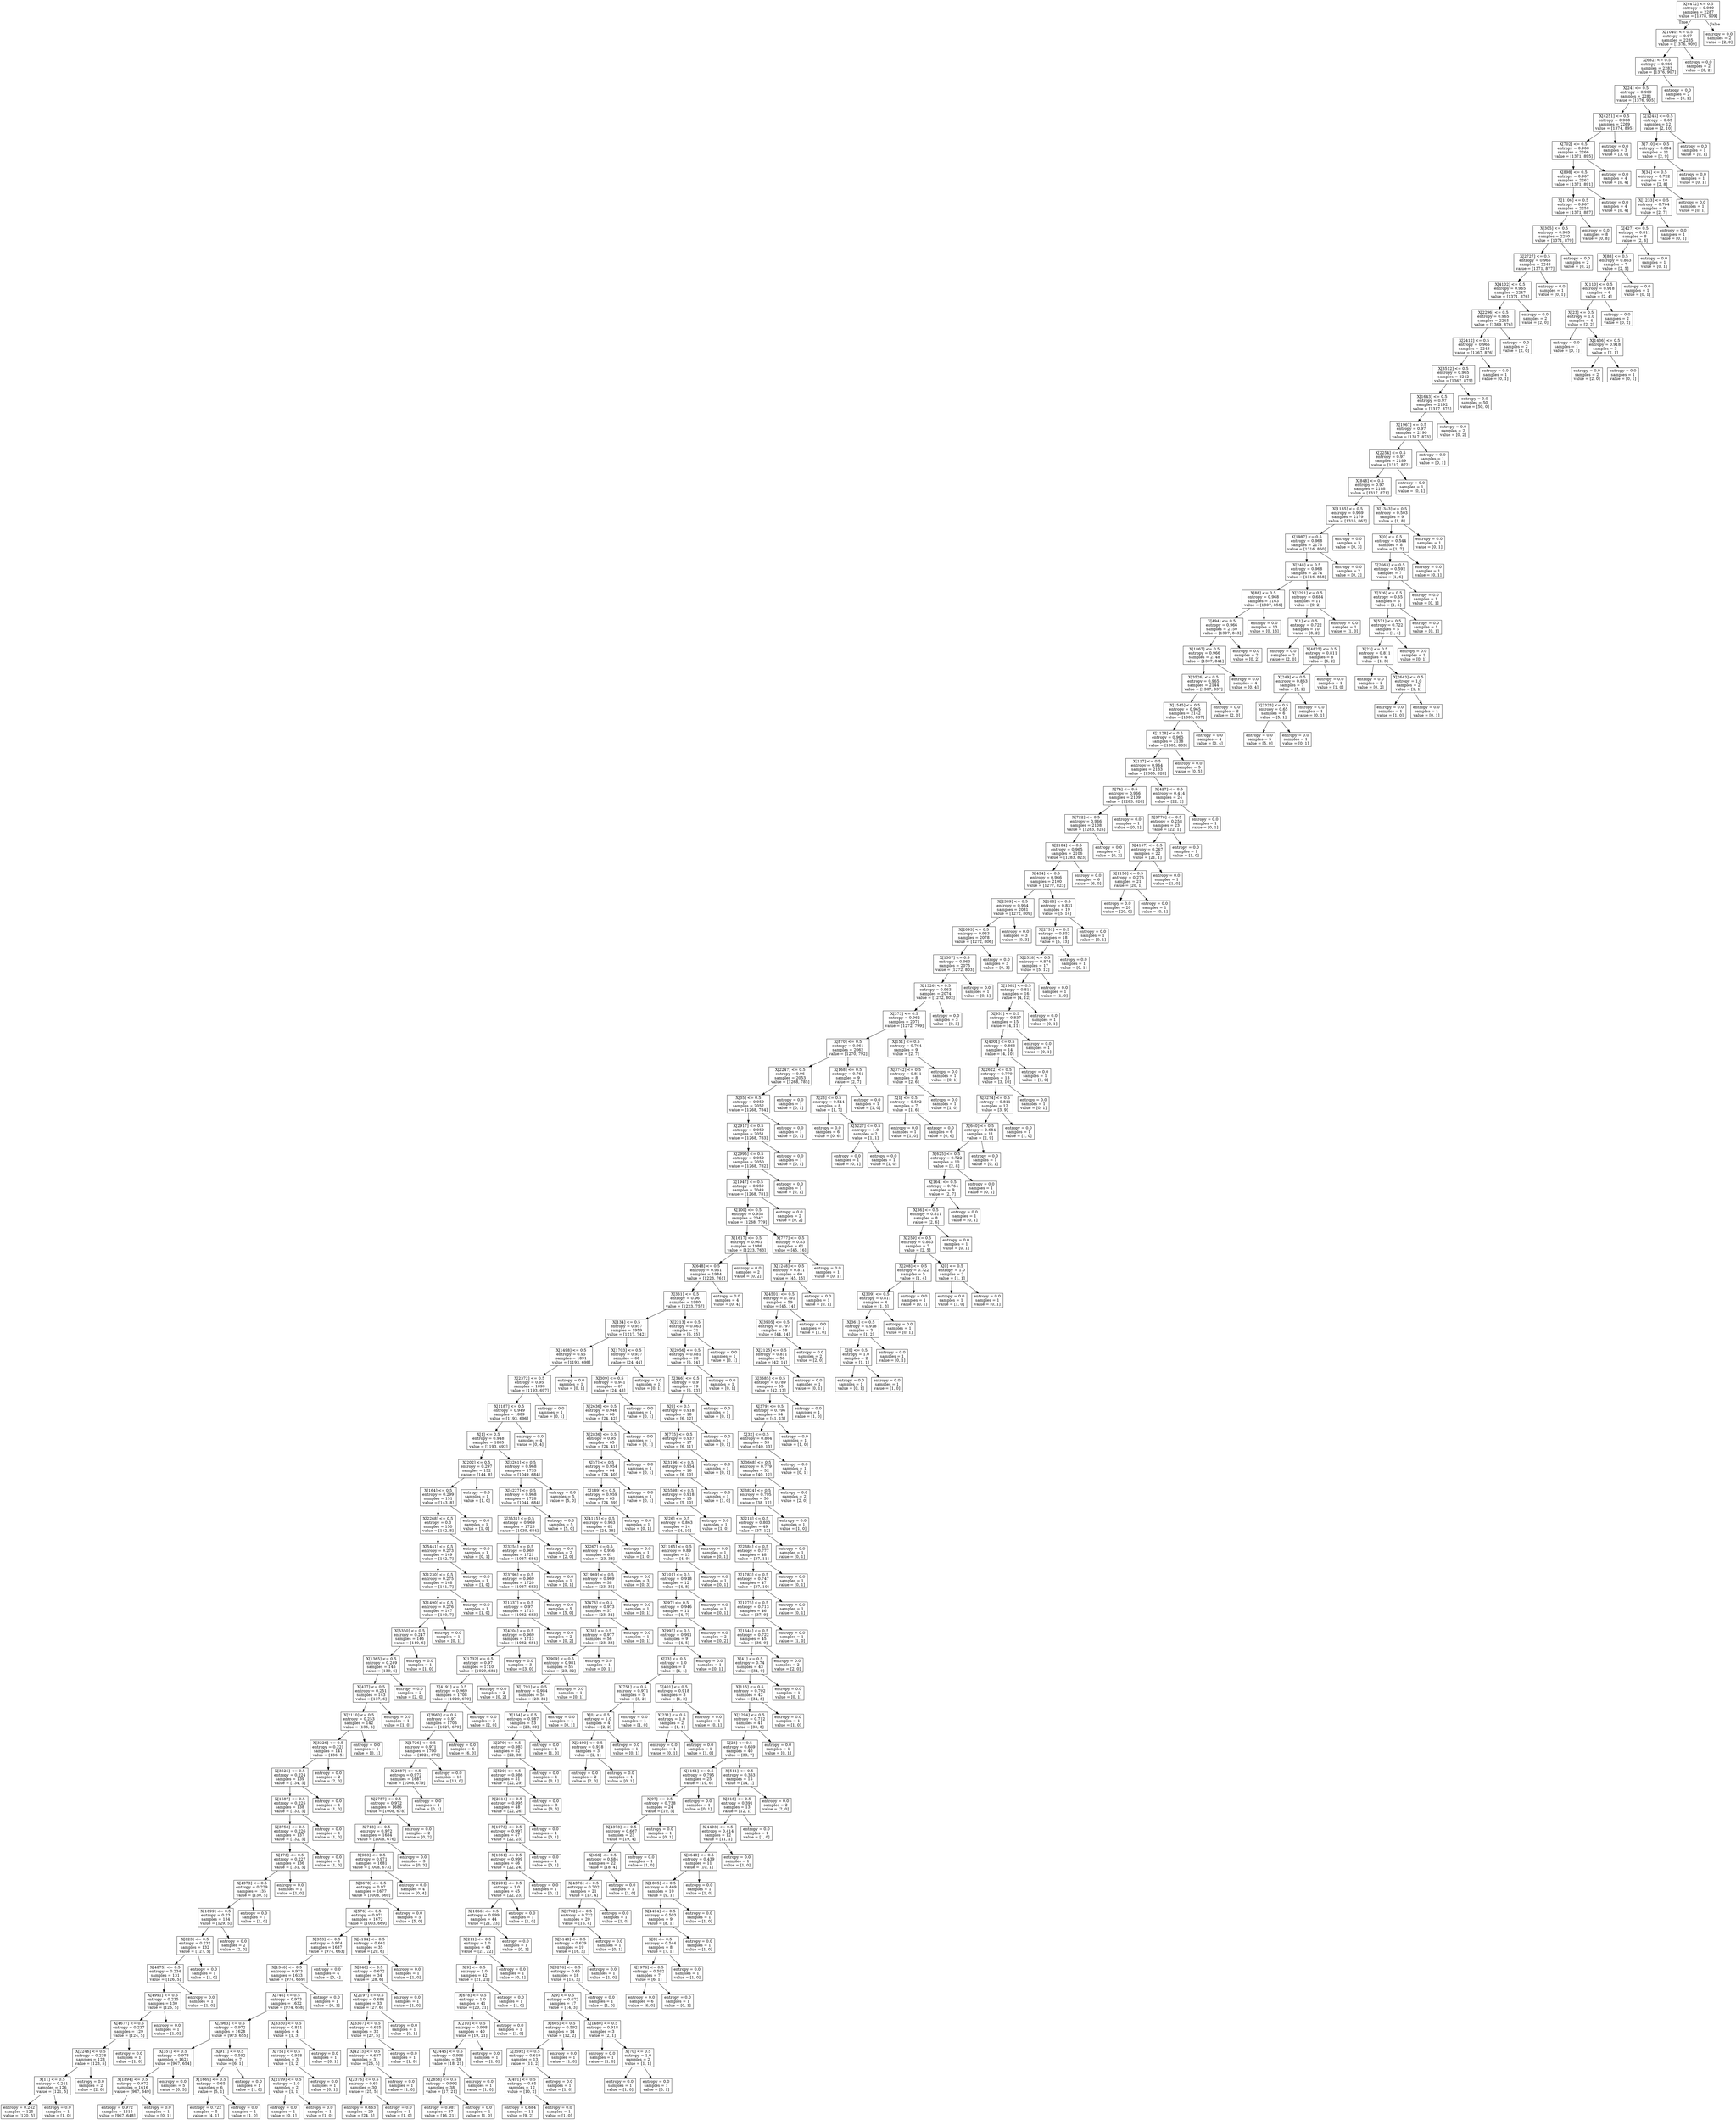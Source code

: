 digraph Tree {
node [shape=box] ;
0 [label="X[4472] <= 0.5\nentropy = 0.969\nsamples = 2287\nvalue = [1378, 909]"] ;
1 [label="X[1040] <= 0.5\nentropy = 0.97\nsamples = 2285\nvalue = [1376, 909]"] ;
0 -> 1 [labeldistance=2.5, labelangle=45, headlabel="True"] ;
2 [label="X[682] <= 0.5\nentropy = 0.969\nsamples = 2283\nvalue = [1376, 907]"] ;
1 -> 2 ;
3 [label="X[24] <= 0.5\nentropy = 0.969\nsamples = 2281\nvalue = [1376, 905]"] ;
2 -> 3 ;
4 [label="X[4251] <= 0.5\nentropy = 0.968\nsamples = 2269\nvalue = [1374, 895]"] ;
3 -> 4 ;
5 [label="X[702] <= 0.5\nentropy = 0.968\nsamples = 2266\nvalue = [1371, 895]"] ;
4 -> 5 ;
6 [label="X[898] <= 0.5\nentropy = 0.967\nsamples = 2262\nvalue = [1371, 891]"] ;
5 -> 6 ;
7 [label="X[1106] <= 0.5\nentropy = 0.967\nsamples = 2258\nvalue = [1371, 887]"] ;
6 -> 7 ;
8 [label="X[305] <= 0.5\nentropy = 0.965\nsamples = 2250\nvalue = [1371, 879]"] ;
7 -> 8 ;
9 [label="X[2727] <= 0.5\nentropy = 0.965\nsamples = 2248\nvalue = [1371, 877]"] ;
8 -> 9 ;
10 [label="X[4102] <= 0.5\nentropy = 0.965\nsamples = 2247\nvalue = [1371, 876]"] ;
9 -> 10 ;
11 [label="X[2296] <= 0.5\nentropy = 0.965\nsamples = 2245\nvalue = [1369, 876]"] ;
10 -> 11 ;
12 [label="X[2412] <= 0.5\nentropy = 0.965\nsamples = 2243\nvalue = [1367, 876]"] ;
11 -> 12 ;
13 [label="X[3512] <= 0.5\nentropy = 0.965\nsamples = 2242\nvalue = [1367, 875]"] ;
12 -> 13 ;
14 [label="X[1643] <= 0.5\nentropy = 0.97\nsamples = 2192\nvalue = [1317, 875]"] ;
13 -> 14 ;
15 [label="X[1967] <= 0.5\nentropy = 0.97\nsamples = 2190\nvalue = [1317, 873]"] ;
14 -> 15 ;
16 [label="X[2254] <= 0.5\nentropy = 0.97\nsamples = 2189\nvalue = [1317, 872]"] ;
15 -> 16 ;
17 [label="X[848] <= 0.5\nentropy = 0.97\nsamples = 2188\nvalue = [1317, 871]"] ;
16 -> 17 ;
18 [label="X[1185] <= 0.5\nentropy = 0.969\nsamples = 2179\nvalue = [1316, 863]"] ;
17 -> 18 ;
19 [label="X[1987] <= 0.5\nentropy = 0.968\nsamples = 2176\nvalue = [1316, 860]"] ;
18 -> 19 ;
20 [label="X[248] <= 0.5\nentropy = 0.968\nsamples = 2174\nvalue = [1316, 858]"] ;
19 -> 20 ;
21 [label="X[88] <= 0.5\nentropy = 0.968\nsamples = 2163\nvalue = [1307, 856]"] ;
20 -> 21 ;
22 [label="X[494] <= 0.5\nentropy = 0.966\nsamples = 2150\nvalue = [1307, 843]"] ;
21 -> 22 ;
23 [label="X[1867] <= 0.5\nentropy = 0.966\nsamples = 2148\nvalue = [1307, 841]"] ;
22 -> 23 ;
24 [label="X[3526] <= 0.5\nentropy = 0.965\nsamples = 2144\nvalue = [1307, 837]"] ;
23 -> 24 ;
25 [label="X[1545] <= 0.5\nentropy = 0.965\nsamples = 2142\nvalue = [1305, 837]"] ;
24 -> 25 ;
26 [label="X[1128] <= 0.5\nentropy = 0.965\nsamples = 2138\nvalue = [1305, 833]"] ;
25 -> 26 ;
27 [label="X[117] <= 0.5\nentropy = 0.964\nsamples = 2133\nvalue = [1305, 828]"] ;
26 -> 27 ;
28 [label="X[74] <= 0.5\nentropy = 0.966\nsamples = 2109\nvalue = [1283, 826]"] ;
27 -> 28 ;
29 [label="X[722] <= 0.5\nentropy = 0.966\nsamples = 2108\nvalue = [1283, 825]"] ;
28 -> 29 ;
30 [label="X[2184] <= 0.5\nentropy = 0.965\nsamples = 2106\nvalue = [1283, 823]"] ;
29 -> 30 ;
31 [label="X[434] <= 0.5\nentropy = 0.966\nsamples = 2100\nvalue = [1277, 823]"] ;
30 -> 31 ;
32 [label="X[2389] <= 0.5\nentropy = 0.964\nsamples = 2081\nvalue = [1272, 809]"] ;
31 -> 32 ;
33 [label="X[2093] <= 0.5\nentropy = 0.963\nsamples = 2078\nvalue = [1272, 806]"] ;
32 -> 33 ;
34 [label="X[1307] <= 0.5\nentropy = 0.963\nsamples = 2075\nvalue = [1272, 803]"] ;
33 -> 34 ;
35 [label="X[1326] <= 0.5\nentropy = 0.963\nsamples = 2074\nvalue = [1272, 802]"] ;
34 -> 35 ;
36 [label="X[373] <= 0.5\nentropy = 0.962\nsamples = 2071\nvalue = [1272, 799]"] ;
35 -> 36 ;
37 [label="X[870] <= 0.5\nentropy = 0.961\nsamples = 2062\nvalue = [1270, 792]"] ;
36 -> 37 ;
38 [label="X[2247] <= 0.5\nentropy = 0.96\nsamples = 2053\nvalue = [1268, 785]"] ;
37 -> 38 ;
39 [label="X[35] <= 0.5\nentropy = 0.959\nsamples = 2052\nvalue = [1268, 784]"] ;
38 -> 39 ;
40 [label="X[2917] <= 0.5\nentropy = 0.959\nsamples = 2051\nvalue = [1268, 783]"] ;
39 -> 40 ;
41 [label="X[2995] <= 0.5\nentropy = 0.959\nsamples = 2050\nvalue = [1268, 782]"] ;
40 -> 41 ;
42 [label="X[1947] <= 0.5\nentropy = 0.959\nsamples = 2049\nvalue = [1268, 781]"] ;
41 -> 42 ;
43 [label="X[100] <= 0.5\nentropy = 0.958\nsamples = 2047\nvalue = [1268, 779]"] ;
42 -> 43 ;
44 [label="X[1617] <= 0.5\nentropy = 0.961\nsamples = 1986\nvalue = [1223, 763]"] ;
43 -> 44 ;
45 [label="X[648] <= 0.5\nentropy = 0.961\nsamples = 1984\nvalue = [1223, 761]"] ;
44 -> 45 ;
46 [label="X[361] <= 0.5\nentropy = 0.96\nsamples = 1980\nvalue = [1223, 757]"] ;
45 -> 46 ;
47 [label="X[134] <= 0.5\nentropy = 0.957\nsamples = 1959\nvalue = [1217, 742]"] ;
46 -> 47 ;
48 [label="X[1498] <= 0.5\nentropy = 0.95\nsamples = 1891\nvalue = [1193, 698]"] ;
47 -> 48 ;
49 [label="X[2372] <= 0.5\nentropy = 0.95\nsamples = 1890\nvalue = [1193, 697]"] ;
48 -> 49 ;
50 [label="X[1187] <= 0.5\nentropy = 0.949\nsamples = 1889\nvalue = [1193, 696]"] ;
49 -> 50 ;
51 [label="X[1] <= 0.5\nentropy = 0.948\nsamples = 1885\nvalue = [1193, 692]"] ;
50 -> 51 ;
52 [label="X[202] <= 0.5\nentropy = 0.297\nsamples = 152\nvalue = [144, 8]"] ;
51 -> 52 ;
53 [label="X[164] <= 0.5\nentropy = 0.299\nsamples = 151\nvalue = [143, 8]"] ;
52 -> 53 ;
54 [label="X[2268] <= 0.5\nentropy = 0.3\nsamples = 150\nvalue = [142, 8]"] ;
53 -> 54 ;
55 [label="X[5441] <= 0.5\nentropy = 0.273\nsamples = 149\nvalue = [142, 7]"] ;
54 -> 55 ;
56 [label="X[1230] <= 0.5\nentropy = 0.275\nsamples = 148\nvalue = [141, 7]"] ;
55 -> 56 ;
57 [label="X[1490] <= 0.5\nentropy = 0.276\nsamples = 147\nvalue = [140, 7]"] ;
56 -> 57 ;
58 [label="X[5350] <= 0.5\nentropy = 0.247\nsamples = 146\nvalue = [140, 6]"] ;
57 -> 58 ;
59 [label="X[1365] <= 0.5\nentropy = 0.249\nsamples = 145\nvalue = [139, 6]"] ;
58 -> 59 ;
60 [label="X[427] <= 0.5\nentropy = 0.251\nsamples = 143\nvalue = [137, 6]"] ;
59 -> 60 ;
61 [label="X[2110] <= 0.5\nentropy = 0.253\nsamples = 142\nvalue = [136, 6]"] ;
60 -> 61 ;
62 [label="X[3226] <= 0.5\nentropy = 0.221\nsamples = 141\nvalue = [136, 5]"] ;
61 -> 62 ;
63 [label="X[3525] <= 0.5\nentropy = 0.224\nsamples = 139\nvalue = [134, 5]"] ;
62 -> 63 ;
64 [label="X[1587] <= 0.5\nentropy = 0.225\nsamples = 138\nvalue = [133, 5]"] ;
63 -> 64 ;
65 [label="X[3758] <= 0.5\nentropy = 0.226\nsamples = 137\nvalue = [132, 5]"] ;
64 -> 65 ;
66 [label="X[173] <= 0.5\nentropy = 0.227\nsamples = 136\nvalue = [131, 5]"] ;
65 -> 66 ;
67 [label="X[4373] <= 0.5\nentropy = 0.229\nsamples = 135\nvalue = [130, 5]"] ;
66 -> 67 ;
68 [label="X[1699] <= 0.5\nentropy = 0.23\nsamples = 134\nvalue = [129, 5]"] ;
67 -> 68 ;
69 [label="X[623] <= 0.5\nentropy = 0.232\nsamples = 132\nvalue = [127, 5]"] ;
68 -> 69 ;
70 [label="X[4875] <= 0.5\nentropy = 0.234\nsamples = 131\nvalue = [126, 5]"] ;
69 -> 70 ;
71 [label="X[4991] <= 0.5\nentropy = 0.235\nsamples = 130\nvalue = [125, 5]"] ;
70 -> 71 ;
72 [label="X[4677] <= 0.5\nentropy = 0.237\nsamples = 129\nvalue = [124, 5]"] ;
71 -> 72 ;
73 [label="X[2246] <= 0.5\nentropy = 0.238\nsamples = 128\nvalue = [123, 5]"] ;
72 -> 73 ;
74 [label="X[11] <= 0.5\nentropy = 0.241\nsamples = 126\nvalue = [121, 5]"] ;
73 -> 74 ;
75 [label="entropy = 0.242\nsamples = 125\nvalue = [120, 5]"] ;
74 -> 75 ;
76 [label="entropy = 0.0\nsamples = 1\nvalue = [1, 0]"] ;
74 -> 76 ;
77 [label="entropy = 0.0\nsamples = 2\nvalue = [2, 0]"] ;
73 -> 77 ;
78 [label="entropy = 0.0\nsamples = 1\nvalue = [1, 0]"] ;
72 -> 78 ;
79 [label="entropy = 0.0\nsamples = 1\nvalue = [1, 0]"] ;
71 -> 79 ;
80 [label="entropy = 0.0\nsamples = 1\nvalue = [1, 0]"] ;
70 -> 80 ;
81 [label="entropy = 0.0\nsamples = 1\nvalue = [1, 0]"] ;
69 -> 81 ;
82 [label="entropy = 0.0\nsamples = 2\nvalue = [2, 0]"] ;
68 -> 82 ;
83 [label="entropy = 0.0\nsamples = 1\nvalue = [1, 0]"] ;
67 -> 83 ;
84 [label="entropy = 0.0\nsamples = 1\nvalue = [1, 0]"] ;
66 -> 84 ;
85 [label="entropy = 0.0\nsamples = 1\nvalue = [1, 0]"] ;
65 -> 85 ;
86 [label="entropy = 0.0\nsamples = 1\nvalue = [1, 0]"] ;
64 -> 86 ;
87 [label="entropy = 0.0\nsamples = 1\nvalue = [1, 0]"] ;
63 -> 87 ;
88 [label="entropy = 0.0\nsamples = 2\nvalue = [2, 0]"] ;
62 -> 88 ;
89 [label="entropy = 0.0\nsamples = 1\nvalue = [0, 1]"] ;
61 -> 89 ;
90 [label="entropy = 0.0\nsamples = 1\nvalue = [1, 0]"] ;
60 -> 90 ;
91 [label="entropy = 0.0\nsamples = 2\nvalue = [2, 0]"] ;
59 -> 91 ;
92 [label="entropy = 0.0\nsamples = 1\nvalue = [1, 0]"] ;
58 -> 92 ;
93 [label="entropy = 0.0\nsamples = 1\nvalue = [0, 1]"] ;
57 -> 93 ;
94 [label="entropy = 0.0\nsamples = 1\nvalue = [1, 0]"] ;
56 -> 94 ;
95 [label="entropy = 0.0\nsamples = 1\nvalue = [1, 0]"] ;
55 -> 95 ;
96 [label="entropy = 0.0\nsamples = 1\nvalue = [0, 1]"] ;
54 -> 96 ;
97 [label="entropy = 0.0\nsamples = 1\nvalue = [1, 0]"] ;
53 -> 97 ;
98 [label="entropy = 0.0\nsamples = 1\nvalue = [1, 0]"] ;
52 -> 98 ;
99 [label="X[3261] <= 0.5\nentropy = 0.968\nsamples = 1733\nvalue = [1049, 684]"] ;
51 -> 99 ;
100 [label="X[4227] <= 0.5\nentropy = 0.968\nsamples = 1728\nvalue = [1044, 684]"] ;
99 -> 100 ;
101 [label="X[3531] <= 0.5\nentropy = 0.969\nsamples = 1723\nvalue = [1039, 684]"] ;
100 -> 101 ;
102 [label="X[3254] <= 0.5\nentropy = 0.969\nsamples = 1721\nvalue = [1037, 684]"] ;
101 -> 102 ;
103 [label="X[3796] <= 0.5\nentropy = 0.969\nsamples = 1720\nvalue = [1037, 683]"] ;
102 -> 103 ;
104 [label="X[1337] <= 0.5\nentropy = 0.97\nsamples = 1715\nvalue = [1032, 683]"] ;
103 -> 104 ;
105 [label="X[4204] <= 0.5\nentropy = 0.969\nsamples = 1713\nvalue = [1032, 681]"] ;
104 -> 105 ;
106 [label="X[1732] <= 0.5\nentropy = 0.97\nsamples = 1710\nvalue = [1029, 681]"] ;
105 -> 106 ;
107 [label="X[4191] <= 0.5\nentropy = 0.969\nsamples = 1708\nvalue = [1029, 679]"] ;
106 -> 107 ;
108 [label="X[3660] <= 0.5\nentropy = 0.97\nsamples = 1706\nvalue = [1027, 679]"] ;
107 -> 108 ;
109 [label="X[1726] <= 0.5\nentropy = 0.971\nsamples = 1700\nvalue = [1021, 679]"] ;
108 -> 109 ;
110 [label="X[2687] <= 0.5\nentropy = 0.972\nsamples = 1687\nvalue = [1008, 679]"] ;
109 -> 110 ;
111 [label="X[2757] <= 0.5\nentropy = 0.972\nsamples = 1686\nvalue = [1008, 678]"] ;
110 -> 111 ;
112 [label="X[713] <= 0.5\nentropy = 0.972\nsamples = 1684\nvalue = [1008, 676]"] ;
111 -> 112 ;
113 [label="X[983] <= 0.5\nentropy = 0.971\nsamples = 1681\nvalue = [1008, 673]"] ;
112 -> 113 ;
114 [label="X[3678] <= 0.5\nentropy = 0.97\nsamples = 1677\nvalue = [1008, 669]"] ;
113 -> 114 ;
115 [label="X[576] <= 0.5\nentropy = 0.971\nsamples = 1672\nvalue = [1003, 669]"] ;
114 -> 115 ;
116 [label="X[353] <= 0.5\nentropy = 0.974\nsamples = 1637\nvalue = [974, 663]"] ;
115 -> 116 ;
117 [label="X[1346] <= 0.5\nentropy = 0.973\nsamples = 1633\nvalue = [974, 659]"] ;
116 -> 117 ;
118 [label="X[746] <= 0.5\nentropy = 0.973\nsamples = 1632\nvalue = [974, 658]"] ;
117 -> 118 ;
119 [label="X[2963] <= 0.5\nentropy = 0.972\nsamples = 1628\nvalue = [973, 655]"] ;
118 -> 119 ;
120 [label="X[357] <= 0.5\nentropy = 0.973\nsamples = 1621\nvalue = [967, 654]"] ;
119 -> 120 ;
121 [label="X[1894] <= 0.5\nentropy = 0.972\nsamples = 1616\nvalue = [967, 649]"] ;
120 -> 121 ;
122 [label="entropy = 0.972\nsamples = 1615\nvalue = [967, 648]"] ;
121 -> 122 ;
123 [label="entropy = 0.0\nsamples = 1\nvalue = [0, 1]"] ;
121 -> 123 ;
124 [label="entropy = 0.0\nsamples = 5\nvalue = [0, 5]"] ;
120 -> 124 ;
125 [label="X[911] <= 0.5\nentropy = 0.592\nsamples = 7\nvalue = [6, 1]"] ;
119 -> 125 ;
126 [label="X[1669] <= 0.5\nentropy = 0.65\nsamples = 6\nvalue = [5, 1]"] ;
125 -> 126 ;
127 [label="entropy = 0.722\nsamples = 5\nvalue = [4, 1]"] ;
126 -> 127 ;
128 [label="entropy = 0.0\nsamples = 1\nvalue = [1, 0]"] ;
126 -> 128 ;
129 [label="entropy = 0.0\nsamples = 1\nvalue = [1, 0]"] ;
125 -> 129 ;
130 [label="X[3350] <= 0.5\nentropy = 0.811\nsamples = 4\nvalue = [1, 3]"] ;
118 -> 130 ;
131 [label="X[751] <= 0.5\nentropy = 0.918\nsamples = 3\nvalue = [1, 2]"] ;
130 -> 131 ;
132 [label="X[2199] <= 0.5\nentropy = 1.0\nsamples = 2\nvalue = [1, 1]"] ;
131 -> 132 ;
133 [label="entropy = 0.0\nsamples = 1\nvalue = [0, 1]"] ;
132 -> 133 ;
134 [label="entropy = 0.0\nsamples = 1\nvalue = [1, 0]"] ;
132 -> 134 ;
135 [label="entropy = 0.0\nsamples = 1\nvalue = [0, 1]"] ;
131 -> 135 ;
136 [label="entropy = 0.0\nsamples = 1\nvalue = [0, 1]"] ;
130 -> 136 ;
137 [label="entropy = 0.0\nsamples = 1\nvalue = [0, 1]"] ;
117 -> 137 ;
138 [label="entropy = 0.0\nsamples = 4\nvalue = [0, 4]"] ;
116 -> 138 ;
139 [label="X[4194] <= 0.5\nentropy = 0.661\nsamples = 35\nvalue = [29, 6]"] ;
115 -> 139 ;
140 [label="X[846] <= 0.5\nentropy = 0.672\nsamples = 34\nvalue = [28, 6]"] ;
139 -> 140 ;
141 [label="X[2197] <= 0.5\nentropy = 0.684\nsamples = 33\nvalue = [27, 6]"] ;
140 -> 141 ;
142 [label="X[3367] <= 0.5\nentropy = 0.625\nsamples = 32\nvalue = [27, 5]"] ;
141 -> 142 ;
143 [label="X[4213] <= 0.5\nentropy = 0.637\nsamples = 31\nvalue = [26, 5]"] ;
142 -> 143 ;
144 [label="X[2376] <= 0.5\nentropy = 0.65\nsamples = 30\nvalue = [25, 5]"] ;
143 -> 144 ;
145 [label="entropy = 0.663\nsamples = 29\nvalue = [24, 5]"] ;
144 -> 145 ;
146 [label="entropy = 0.0\nsamples = 1\nvalue = [1, 0]"] ;
144 -> 146 ;
147 [label="entropy = 0.0\nsamples = 1\nvalue = [1, 0]"] ;
143 -> 147 ;
148 [label="entropy = 0.0\nsamples = 1\nvalue = [1, 0]"] ;
142 -> 148 ;
149 [label="entropy = 0.0\nsamples = 1\nvalue = [0, 1]"] ;
141 -> 149 ;
150 [label="entropy = 0.0\nsamples = 1\nvalue = [1, 0]"] ;
140 -> 150 ;
151 [label="entropy = 0.0\nsamples = 1\nvalue = [1, 0]"] ;
139 -> 151 ;
152 [label="entropy = 0.0\nsamples = 5\nvalue = [5, 0]"] ;
114 -> 152 ;
153 [label="entropy = 0.0\nsamples = 4\nvalue = [0, 4]"] ;
113 -> 153 ;
154 [label="entropy = 0.0\nsamples = 3\nvalue = [0, 3]"] ;
112 -> 154 ;
155 [label="entropy = 0.0\nsamples = 2\nvalue = [0, 2]"] ;
111 -> 155 ;
156 [label="entropy = 0.0\nsamples = 1\nvalue = [0, 1]"] ;
110 -> 156 ;
157 [label="entropy = 0.0\nsamples = 13\nvalue = [13, 0]"] ;
109 -> 157 ;
158 [label="entropy = 0.0\nsamples = 6\nvalue = [6, 0]"] ;
108 -> 158 ;
159 [label="entropy = 0.0\nsamples = 2\nvalue = [2, 0]"] ;
107 -> 159 ;
160 [label="entropy = 0.0\nsamples = 2\nvalue = [0, 2]"] ;
106 -> 160 ;
161 [label="entropy = 0.0\nsamples = 3\nvalue = [3, 0]"] ;
105 -> 161 ;
162 [label="entropy = 0.0\nsamples = 2\nvalue = [0, 2]"] ;
104 -> 162 ;
163 [label="entropy = 0.0\nsamples = 5\nvalue = [5, 0]"] ;
103 -> 163 ;
164 [label="entropy = 0.0\nsamples = 1\nvalue = [0, 1]"] ;
102 -> 164 ;
165 [label="entropy = 0.0\nsamples = 2\nvalue = [2, 0]"] ;
101 -> 165 ;
166 [label="entropy = 0.0\nsamples = 5\nvalue = [5, 0]"] ;
100 -> 166 ;
167 [label="entropy = 0.0\nsamples = 5\nvalue = [5, 0]"] ;
99 -> 167 ;
168 [label="entropy = 0.0\nsamples = 4\nvalue = [0, 4]"] ;
50 -> 168 ;
169 [label="entropy = 0.0\nsamples = 1\nvalue = [0, 1]"] ;
49 -> 169 ;
170 [label="entropy = 0.0\nsamples = 1\nvalue = [0, 1]"] ;
48 -> 170 ;
171 [label="X[1703] <= 0.5\nentropy = 0.937\nsamples = 68\nvalue = [24, 44]"] ;
47 -> 171 ;
172 [label="X[309] <= 0.5\nentropy = 0.941\nsamples = 67\nvalue = [24, 43]"] ;
171 -> 172 ;
173 [label="X[2636] <= 0.5\nentropy = 0.946\nsamples = 66\nvalue = [24, 42]"] ;
172 -> 173 ;
174 [label="X[2836] <= 0.5\nentropy = 0.95\nsamples = 65\nvalue = [24, 41]"] ;
173 -> 174 ;
175 [label="X[57] <= 0.5\nentropy = 0.954\nsamples = 64\nvalue = [24, 40]"] ;
174 -> 175 ;
176 [label="X[189] <= 0.5\nentropy = 0.959\nsamples = 63\nvalue = [24, 39]"] ;
175 -> 176 ;
177 [label="X[4115] <= 0.5\nentropy = 0.963\nsamples = 62\nvalue = [24, 38]"] ;
176 -> 177 ;
178 [label="X[267] <= 0.5\nentropy = 0.956\nsamples = 61\nvalue = [23, 38]"] ;
177 -> 178 ;
179 [label="X[1969] <= 0.5\nentropy = 0.969\nsamples = 58\nvalue = [23, 35]"] ;
178 -> 179 ;
180 [label="X[476] <= 0.5\nentropy = 0.973\nsamples = 57\nvalue = [23, 34]"] ;
179 -> 180 ;
181 [label="X[38] <= 0.5\nentropy = 0.977\nsamples = 56\nvalue = [23, 33]"] ;
180 -> 181 ;
182 [label="X[909] <= 0.5\nentropy = 0.981\nsamples = 55\nvalue = [23, 32]"] ;
181 -> 182 ;
183 [label="X[1791] <= 0.5\nentropy = 0.984\nsamples = 54\nvalue = [23, 31]"] ;
182 -> 183 ;
184 [label="X[164] <= 0.5\nentropy = 0.987\nsamples = 53\nvalue = [23, 30]"] ;
183 -> 184 ;
185 [label="X[279] <= 0.5\nentropy = 0.983\nsamples = 52\nvalue = [22, 30]"] ;
184 -> 185 ;
186 [label="X[520] <= 0.5\nentropy = 0.986\nsamples = 51\nvalue = [22, 29]"] ;
185 -> 186 ;
187 [label="X[2314] <= 0.5\nentropy = 0.995\nsamples = 48\nvalue = [22, 26]"] ;
186 -> 187 ;
188 [label="X[1073] <= 0.5\nentropy = 0.997\nsamples = 47\nvalue = [22, 25]"] ;
187 -> 188 ;
189 [label="X[1361] <= 0.5\nentropy = 0.999\nsamples = 46\nvalue = [22, 24]"] ;
188 -> 189 ;
190 [label="X[2201] <= 0.5\nentropy = 1.0\nsamples = 45\nvalue = [22, 23]"] ;
189 -> 190 ;
191 [label="X[1066] <= 0.5\nentropy = 0.999\nsamples = 44\nvalue = [21, 23]"] ;
190 -> 191 ;
192 [label="X[211] <= 0.5\nentropy = 1.0\nsamples = 43\nvalue = [21, 22]"] ;
191 -> 192 ;
193 [label="X[9] <= 0.5\nentropy = 1.0\nsamples = 42\nvalue = [21, 21]"] ;
192 -> 193 ;
194 [label="X[678] <= 0.5\nentropy = 1.0\nsamples = 41\nvalue = [20, 21]"] ;
193 -> 194 ;
195 [label="X[210] <= 0.5\nentropy = 0.998\nsamples = 40\nvalue = [19, 21]"] ;
194 -> 195 ;
196 [label="X[2445] <= 0.5\nentropy = 0.996\nsamples = 39\nvalue = [18, 21]"] ;
195 -> 196 ;
197 [label="X[2858] <= 0.5\nentropy = 0.992\nsamples = 38\nvalue = [17, 21]"] ;
196 -> 197 ;
198 [label="entropy = 0.987\nsamples = 37\nvalue = [16, 21]"] ;
197 -> 198 ;
199 [label="entropy = 0.0\nsamples = 1\nvalue = [1, 0]"] ;
197 -> 199 ;
200 [label="entropy = 0.0\nsamples = 1\nvalue = [1, 0]"] ;
196 -> 200 ;
201 [label="entropy = 0.0\nsamples = 1\nvalue = [1, 0]"] ;
195 -> 201 ;
202 [label="entropy = 0.0\nsamples = 1\nvalue = [1, 0]"] ;
194 -> 202 ;
203 [label="entropy = 0.0\nsamples = 1\nvalue = [1, 0]"] ;
193 -> 203 ;
204 [label="entropy = 0.0\nsamples = 1\nvalue = [0, 1]"] ;
192 -> 204 ;
205 [label="entropy = 0.0\nsamples = 1\nvalue = [0, 1]"] ;
191 -> 205 ;
206 [label="entropy = 0.0\nsamples = 1\nvalue = [1, 0]"] ;
190 -> 206 ;
207 [label="entropy = 0.0\nsamples = 1\nvalue = [0, 1]"] ;
189 -> 207 ;
208 [label="entropy = 0.0\nsamples = 1\nvalue = [0, 1]"] ;
188 -> 208 ;
209 [label="entropy = 0.0\nsamples = 1\nvalue = [0, 1]"] ;
187 -> 209 ;
210 [label="entropy = 0.0\nsamples = 3\nvalue = [0, 3]"] ;
186 -> 210 ;
211 [label="entropy = 0.0\nsamples = 1\nvalue = [0, 1]"] ;
185 -> 211 ;
212 [label="entropy = 0.0\nsamples = 1\nvalue = [1, 0]"] ;
184 -> 212 ;
213 [label="entropy = 0.0\nsamples = 1\nvalue = [0, 1]"] ;
183 -> 213 ;
214 [label="entropy = 0.0\nsamples = 1\nvalue = [0, 1]"] ;
182 -> 214 ;
215 [label="entropy = 0.0\nsamples = 1\nvalue = [0, 1]"] ;
181 -> 215 ;
216 [label="entropy = 0.0\nsamples = 1\nvalue = [0, 1]"] ;
180 -> 216 ;
217 [label="entropy = 0.0\nsamples = 1\nvalue = [0, 1]"] ;
179 -> 217 ;
218 [label="entropy = 0.0\nsamples = 3\nvalue = [0, 3]"] ;
178 -> 218 ;
219 [label="entropy = 0.0\nsamples = 1\nvalue = [1, 0]"] ;
177 -> 219 ;
220 [label="entropy = 0.0\nsamples = 1\nvalue = [0, 1]"] ;
176 -> 220 ;
221 [label="entropy = 0.0\nsamples = 1\nvalue = [0, 1]"] ;
175 -> 221 ;
222 [label="entropy = 0.0\nsamples = 1\nvalue = [0, 1]"] ;
174 -> 222 ;
223 [label="entropy = 0.0\nsamples = 1\nvalue = [0, 1]"] ;
173 -> 223 ;
224 [label="entropy = 0.0\nsamples = 1\nvalue = [0, 1]"] ;
172 -> 224 ;
225 [label="entropy = 0.0\nsamples = 1\nvalue = [0, 1]"] ;
171 -> 225 ;
226 [label="X[2213] <= 0.5\nentropy = 0.863\nsamples = 21\nvalue = [6, 15]"] ;
46 -> 226 ;
227 [label="X[2056] <= 0.5\nentropy = 0.881\nsamples = 20\nvalue = [6, 14]"] ;
226 -> 227 ;
228 [label="X[346] <= 0.5\nentropy = 0.9\nsamples = 19\nvalue = [6, 13]"] ;
227 -> 228 ;
229 [label="X[9] <= 0.5\nentropy = 0.918\nsamples = 18\nvalue = [6, 12]"] ;
228 -> 229 ;
230 [label="X[775] <= 0.5\nentropy = 0.937\nsamples = 17\nvalue = [6, 11]"] ;
229 -> 230 ;
231 [label="X[3196] <= 0.5\nentropy = 0.954\nsamples = 16\nvalue = [6, 10]"] ;
230 -> 231 ;
232 [label="X[5598] <= 0.5\nentropy = 0.918\nsamples = 15\nvalue = [5, 10]"] ;
231 -> 232 ;
233 [label="X[26] <= 0.5\nentropy = 0.863\nsamples = 14\nvalue = [4, 10]"] ;
232 -> 233 ;
234 [label="X[1165] <= 0.5\nentropy = 0.89\nsamples = 13\nvalue = [4, 9]"] ;
233 -> 234 ;
235 [label="X[101] <= 0.5\nentropy = 0.918\nsamples = 12\nvalue = [4, 8]"] ;
234 -> 235 ;
236 [label="X[97] <= 0.5\nentropy = 0.946\nsamples = 11\nvalue = [4, 7]"] ;
235 -> 236 ;
237 [label="X[993] <= 0.5\nentropy = 0.991\nsamples = 9\nvalue = [4, 5]"] ;
236 -> 237 ;
238 [label="X[23] <= 0.5\nentropy = 1.0\nsamples = 8\nvalue = [4, 4]"] ;
237 -> 238 ;
239 [label="X[751] <= 0.5\nentropy = 0.971\nsamples = 5\nvalue = [3, 2]"] ;
238 -> 239 ;
240 [label="X[0] <= 0.5\nentropy = 1.0\nsamples = 4\nvalue = [2, 2]"] ;
239 -> 240 ;
241 [label="X[2490] <= 0.5\nentropy = 0.918\nsamples = 3\nvalue = [2, 1]"] ;
240 -> 241 ;
242 [label="entropy = 0.0\nsamples = 2\nvalue = [2, 0]"] ;
241 -> 242 ;
243 [label="entropy = 0.0\nsamples = 1\nvalue = [0, 1]"] ;
241 -> 243 ;
244 [label="entropy = 0.0\nsamples = 1\nvalue = [0, 1]"] ;
240 -> 244 ;
245 [label="entropy = 0.0\nsamples = 1\nvalue = [1, 0]"] ;
239 -> 245 ;
246 [label="X[401] <= 0.5\nentropy = 0.918\nsamples = 3\nvalue = [1, 2]"] ;
238 -> 246 ;
247 [label="X[231] <= 0.5\nentropy = 1.0\nsamples = 2\nvalue = [1, 1]"] ;
246 -> 247 ;
248 [label="entropy = 0.0\nsamples = 1\nvalue = [0, 1]"] ;
247 -> 248 ;
249 [label="entropy = 0.0\nsamples = 1\nvalue = [1, 0]"] ;
247 -> 249 ;
250 [label="entropy = 0.0\nsamples = 1\nvalue = [0, 1]"] ;
246 -> 250 ;
251 [label="entropy = 0.0\nsamples = 1\nvalue = [0, 1]"] ;
237 -> 251 ;
252 [label="entropy = 0.0\nsamples = 2\nvalue = [0, 2]"] ;
236 -> 252 ;
253 [label="entropy = 0.0\nsamples = 1\nvalue = [0, 1]"] ;
235 -> 253 ;
254 [label="entropy = 0.0\nsamples = 1\nvalue = [0, 1]"] ;
234 -> 254 ;
255 [label="entropy = 0.0\nsamples = 1\nvalue = [0, 1]"] ;
233 -> 255 ;
256 [label="entropy = 0.0\nsamples = 1\nvalue = [1, 0]"] ;
232 -> 256 ;
257 [label="entropy = 0.0\nsamples = 1\nvalue = [1, 0]"] ;
231 -> 257 ;
258 [label="entropy = 0.0\nsamples = 1\nvalue = [0, 1]"] ;
230 -> 258 ;
259 [label="entropy = 0.0\nsamples = 1\nvalue = [0, 1]"] ;
229 -> 259 ;
260 [label="entropy = 0.0\nsamples = 1\nvalue = [0, 1]"] ;
228 -> 260 ;
261 [label="entropy = 0.0\nsamples = 1\nvalue = [0, 1]"] ;
227 -> 261 ;
262 [label="entropy = 0.0\nsamples = 1\nvalue = [0, 1]"] ;
226 -> 262 ;
263 [label="entropy = 0.0\nsamples = 4\nvalue = [0, 4]"] ;
45 -> 263 ;
264 [label="entropy = 0.0\nsamples = 2\nvalue = [0, 2]"] ;
44 -> 264 ;
265 [label="X[777] <= 0.5\nentropy = 0.83\nsamples = 61\nvalue = [45, 16]"] ;
43 -> 265 ;
266 [label="X[1248] <= 0.5\nentropy = 0.811\nsamples = 60\nvalue = [45, 15]"] ;
265 -> 266 ;
267 [label="X[4501] <= 0.5\nentropy = 0.791\nsamples = 59\nvalue = [45, 14]"] ;
266 -> 267 ;
268 [label="X[3905] <= 0.5\nentropy = 0.797\nsamples = 58\nvalue = [44, 14]"] ;
267 -> 268 ;
269 [label="X[2125] <= 0.5\nentropy = 0.811\nsamples = 56\nvalue = [42, 14]"] ;
268 -> 269 ;
270 [label="X[3685] <= 0.5\nentropy = 0.789\nsamples = 55\nvalue = [42, 13]"] ;
269 -> 270 ;
271 [label="X[379] <= 0.5\nentropy = 0.796\nsamples = 54\nvalue = [41, 13]"] ;
270 -> 271 ;
272 [label="X[32] <= 0.5\nentropy = 0.804\nsamples = 53\nvalue = [40, 13]"] ;
271 -> 272 ;
273 [label="X[3668] <= 0.5\nentropy = 0.779\nsamples = 52\nvalue = [40, 12]"] ;
272 -> 273 ;
274 [label="X[3824] <= 0.5\nentropy = 0.795\nsamples = 50\nvalue = [38, 12]"] ;
273 -> 274 ;
275 [label="X[218] <= 0.5\nentropy = 0.803\nsamples = 49\nvalue = [37, 12]"] ;
274 -> 275 ;
276 [label="X[2384] <= 0.5\nentropy = 0.777\nsamples = 48\nvalue = [37, 11]"] ;
275 -> 276 ;
277 [label="X[1783] <= 0.5\nentropy = 0.747\nsamples = 47\nvalue = [37, 10]"] ;
276 -> 277 ;
278 [label="X[1275] <= 0.5\nentropy = 0.713\nsamples = 46\nvalue = [37, 9]"] ;
277 -> 278 ;
279 [label="X[1644] <= 0.5\nentropy = 0.722\nsamples = 45\nvalue = [36, 9]"] ;
278 -> 279 ;
280 [label="X[41] <= 0.5\nentropy = 0.74\nsamples = 43\nvalue = [34, 9]"] ;
279 -> 280 ;
281 [label="X[115] <= 0.5\nentropy = 0.702\nsamples = 42\nvalue = [34, 8]"] ;
280 -> 281 ;
282 [label="X[1294] <= 0.5\nentropy = 0.712\nsamples = 41\nvalue = [33, 8]"] ;
281 -> 282 ;
283 [label="X[23] <= 0.5\nentropy = 0.669\nsamples = 40\nvalue = [33, 7]"] ;
282 -> 283 ;
284 [label="X[1161] <= 0.5\nentropy = 0.795\nsamples = 25\nvalue = [19, 6]"] ;
283 -> 284 ;
285 [label="X[97] <= 0.5\nentropy = 0.738\nsamples = 24\nvalue = [19, 5]"] ;
284 -> 285 ;
286 [label="X[4373] <= 0.5\nentropy = 0.667\nsamples = 23\nvalue = [19, 4]"] ;
285 -> 286 ;
287 [label="X[666] <= 0.5\nentropy = 0.684\nsamples = 22\nvalue = [18, 4]"] ;
286 -> 287 ;
288 [label="X[4376] <= 0.5\nentropy = 0.702\nsamples = 21\nvalue = [17, 4]"] ;
287 -> 288 ;
289 [label="X[2782] <= 0.5\nentropy = 0.722\nsamples = 20\nvalue = [16, 4]"] ;
288 -> 289 ;
290 [label="X[5140] <= 0.5\nentropy = 0.629\nsamples = 19\nvalue = [16, 3]"] ;
289 -> 290 ;
291 [label="X[3276] <= 0.5\nentropy = 0.65\nsamples = 18\nvalue = [15, 3]"] ;
290 -> 291 ;
292 [label="X[9] <= 0.5\nentropy = 0.672\nsamples = 17\nvalue = [14, 3]"] ;
291 -> 292 ;
293 [label="X[605] <= 0.5\nentropy = 0.592\nsamples = 14\nvalue = [12, 2]"] ;
292 -> 293 ;
294 [label="X[3592] <= 0.5\nentropy = 0.619\nsamples = 13\nvalue = [11, 2]"] ;
293 -> 294 ;
295 [label="X[491] <= 0.5\nentropy = 0.65\nsamples = 12\nvalue = [10, 2]"] ;
294 -> 295 ;
296 [label="entropy = 0.684\nsamples = 11\nvalue = [9, 2]"] ;
295 -> 296 ;
297 [label="entropy = 0.0\nsamples = 1\nvalue = [1, 0]"] ;
295 -> 297 ;
298 [label="entropy = 0.0\nsamples = 1\nvalue = [1, 0]"] ;
294 -> 298 ;
299 [label="entropy = 0.0\nsamples = 1\nvalue = [1, 0]"] ;
293 -> 299 ;
300 [label="X[1480] <= 0.5\nentropy = 0.918\nsamples = 3\nvalue = [2, 1]"] ;
292 -> 300 ;
301 [label="entropy = 0.0\nsamples = 1\nvalue = [1, 0]"] ;
300 -> 301 ;
302 [label="X[70] <= 0.5\nentropy = 1.0\nsamples = 2\nvalue = [1, 1]"] ;
300 -> 302 ;
303 [label="entropy = 0.0\nsamples = 1\nvalue = [1, 0]"] ;
302 -> 303 ;
304 [label="entropy = 0.0\nsamples = 1\nvalue = [0, 1]"] ;
302 -> 304 ;
305 [label="entropy = 0.0\nsamples = 1\nvalue = [1, 0]"] ;
291 -> 305 ;
306 [label="entropy = 0.0\nsamples = 1\nvalue = [1, 0]"] ;
290 -> 306 ;
307 [label="entropy = 0.0\nsamples = 1\nvalue = [0, 1]"] ;
289 -> 307 ;
308 [label="entropy = 0.0\nsamples = 1\nvalue = [1, 0]"] ;
288 -> 308 ;
309 [label="entropy = 0.0\nsamples = 1\nvalue = [1, 0]"] ;
287 -> 309 ;
310 [label="entropy = 0.0\nsamples = 1\nvalue = [1, 0]"] ;
286 -> 310 ;
311 [label="entropy = 0.0\nsamples = 1\nvalue = [0, 1]"] ;
285 -> 311 ;
312 [label="entropy = 0.0\nsamples = 1\nvalue = [0, 1]"] ;
284 -> 312 ;
313 [label="X[511] <= 0.5\nentropy = 0.353\nsamples = 15\nvalue = [14, 1]"] ;
283 -> 313 ;
314 [label="X[818] <= 0.5\nentropy = 0.391\nsamples = 13\nvalue = [12, 1]"] ;
313 -> 314 ;
315 [label="X[4403] <= 0.5\nentropy = 0.414\nsamples = 12\nvalue = [11, 1]"] ;
314 -> 315 ;
316 [label="X[3640] <= 0.5\nentropy = 0.439\nsamples = 11\nvalue = [10, 1]"] ;
315 -> 316 ;
317 [label="X[1805] <= 0.5\nentropy = 0.469\nsamples = 10\nvalue = [9, 1]"] ;
316 -> 317 ;
318 [label="X[4494] <= 0.5\nentropy = 0.503\nsamples = 9\nvalue = [8, 1]"] ;
317 -> 318 ;
319 [label="X[0] <= 0.5\nentropy = 0.544\nsamples = 8\nvalue = [7, 1]"] ;
318 -> 319 ;
320 [label="X[1976] <= 0.5\nentropy = 0.592\nsamples = 7\nvalue = [6, 1]"] ;
319 -> 320 ;
321 [label="entropy = 0.0\nsamples = 6\nvalue = [6, 0]"] ;
320 -> 321 ;
322 [label="entropy = 0.0\nsamples = 1\nvalue = [0, 1]"] ;
320 -> 322 ;
323 [label="entropy = 0.0\nsamples = 1\nvalue = [1, 0]"] ;
319 -> 323 ;
324 [label="entropy = 0.0\nsamples = 1\nvalue = [1, 0]"] ;
318 -> 324 ;
325 [label="entropy = 0.0\nsamples = 1\nvalue = [1, 0]"] ;
317 -> 325 ;
326 [label="entropy = 0.0\nsamples = 1\nvalue = [1, 0]"] ;
316 -> 326 ;
327 [label="entropy = 0.0\nsamples = 1\nvalue = [1, 0]"] ;
315 -> 327 ;
328 [label="entropy = 0.0\nsamples = 1\nvalue = [1, 0]"] ;
314 -> 328 ;
329 [label="entropy = 0.0\nsamples = 2\nvalue = [2, 0]"] ;
313 -> 329 ;
330 [label="entropy = 0.0\nsamples = 1\nvalue = [0, 1]"] ;
282 -> 330 ;
331 [label="entropy = 0.0\nsamples = 1\nvalue = [1, 0]"] ;
281 -> 331 ;
332 [label="entropy = 0.0\nsamples = 1\nvalue = [0, 1]"] ;
280 -> 332 ;
333 [label="entropy = 0.0\nsamples = 2\nvalue = [2, 0]"] ;
279 -> 333 ;
334 [label="entropy = 0.0\nsamples = 1\nvalue = [1, 0]"] ;
278 -> 334 ;
335 [label="entropy = 0.0\nsamples = 1\nvalue = [0, 1]"] ;
277 -> 335 ;
336 [label="entropy = 0.0\nsamples = 1\nvalue = [0, 1]"] ;
276 -> 336 ;
337 [label="entropy = 0.0\nsamples = 1\nvalue = [0, 1]"] ;
275 -> 337 ;
338 [label="entropy = 0.0\nsamples = 1\nvalue = [1, 0]"] ;
274 -> 338 ;
339 [label="entropy = 0.0\nsamples = 2\nvalue = [2, 0]"] ;
273 -> 339 ;
340 [label="entropy = 0.0\nsamples = 1\nvalue = [0, 1]"] ;
272 -> 340 ;
341 [label="entropy = 0.0\nsamples = 1\nvalue = [1, 0]"] ;
271 -> 341 ;
342 [label="entropy = 0.0\nsamples = 1\nvalue = [1, 0]"] ;
270 -> 342 ;
343 [label="entropy = 0.0\nsamples = 1\nvalue = [0, 1]"] ;
269 -> 343 ;
344 [label="entropy = 0.0\nsamples = 2\nvalue = [2, 0]"] ;
268 -> 344 ;
345 [label="entropy = 0.0\nsamples = 1\nvalue = [1, 0]"] ;
267 -> 345 ;
346 [label="entropy = 0.0\nsamples = 1\nvalue = [0, 1]"] ;
266 -> 346 ;
347 [label="entropy = 0.0\nsamples = 1\nvalue = [0, 1]"] ;
265 -> 347 ;
348 [label="entropy = 0.0\nsamples = 2\nvalue = [0, 2]"] ;
42 -> 348 ;
349 [label="entropy = 0.0\nsamples = 1\nvalue = [0, 1]"] ;
41 -> 349 ;
350 [label="entropy = 0.0\nsamples = 1\nvalue = [0, 1]"] ;
40 -> 350 ;
351 [label="entropy = 0.0\nsamples = 1\nvalue = [0, 1]"] ;
39 -> 351 ;
352 [label="entropy = 0.0\nsamples = 1\nvalue = [0, 1]"] ;
38 -> 352 ;
353 [label="X[168] <= 0.5\nentropy = 0.764\nsamples = 9\nvalue = [2, 7]"] ;
37 -> 353 ;
354 [label="X[23] <= 0.5\nentropy = 0.544\nsamples = 8\nvalue = [1, 7]"] ;
353 -> 354 ;
355 [label="entropy = 0.0\nsamples = 6\nvalue = [0, 6]"] ;
354 -> 355 ;
356 [label="X[5227] <= 0.5\nentropy = 1.0\nsamples = 2\nvalue = [1, 1]"] ;
354 -> 356 ;
357 [label="entropy = 0.0\nsamples = 1\nvalue = [0, 1]"] ;
356 -> 357 ;
358 [label="entropy = 0.0\nsamples = 1\nvalue = [1, 0]"] ;
356 -> 358 ;
359 [label="entropy = 0.0\nsamples = 1\nvalue = [1, 0]"] ;
353 -> 359 ;
360 [label="X[151] <= 0.5\nentropy = 0.764\nsamples = 9\nvalue = [2, 7]"] ;
36 -> 360 ;
361 [label="X[3742] <= 0.5\nentropy = 0.811\nsamples = 8\nvalue = [2, 6]"] ;
360 -> 361 ;
362 [label="X[1] <= 0.5\nentropy = 0.592\nsamples = 7\nvalue = [1, 6]"] ;
361 -> 362 ;
363 [label="entropy = 0.0\nsamples = 1\nvalue = [1, 0]"] ;
362 -> 363 ;
364 [label="entropy = 0.0\nsamples = 6\nvalue = [0, 6]"] ;
362 -> 364 ;
365 [label="entropy = 0.0\nsamples = 1\nvalue = [1, 0]"] ;
361 -> 365 ;
366 [label="entropy = 0.0\nsamples = 1\nvalue = [0, 1]"] ;
360 -> 366 ;
367 [label="entropy = 0.0\nsamples = 3\nvalue = [0, 3]"] ;
35 -> 367 ;
368 [label="entropy = 0.0\nsamples = 1\nvalue = [0, 1]"] ;
34 -> 368 ;
369 [label="entropy = 0.0\nsamples = 3\nvalue = [0, 3]"] ;
33 -> 369 ;
370 [label="entropy = 0.0\nsamples = 3\nvalue = [0, 3]"] ;
32 -> 370 ;
371 [label="X[168] <= 0.5\nentropy = 0.831\nsamples = 19\nvalue = [5, 14]"] ;
31 -> 371 ;
372 [label="X[2751] <= 0.5\nentropy = 0.852\nsamples = 18\nvalue = [5, 13]"] ;
371 -> 372 ;
373 [label="X[2528] <= 0.5\nentropy = 0.874\nsamples = 17\nvalue = [5, 12]"] ;
372 -> 373 ;
374 [label="X[1562] <= 0.5\nentropy = 0.811\nsamples = 16\nvalue = [4, 12]"] ;
373 -> 374 ;
375 [label="X[951] <= 0.5\nentropy = 0.837\nsamples = 15\nvalue = [4, 11]"] ;
374 -> 375 ;
376 [label="X[4001] <= 0.5\nentropy = 0.863\nsamples = 14\nvalue = [4, 10]"] ;
375 -> 376 ;
377 [label="X[2622] <= 0.5\nentropy = 0.779\nsamples = 13\nvalue = [3, 10]"] ;
376 -> 377 ;
378 [label="X[3274] <= 0.5\nentropy = 0.811\nsamples = 12\nvalue = [3, 9]"] ;
377 -> 378 ;
379 [label="X[640] <= 0.5\nentropy = 0.684\nsamples = 11\nvalue = [2, 9]"] ;
378 -> 379 ;
380 [label="X[625] <= 0.5\nentropy = 0.722\nsamples = 10\nvalue = [2, 8]"] ;
379 -> 380 ;
381 [label="X[164] <= 0.5\nentropy = 0.764\nsamples = 9\nvalue = [2, 7]"] ;
380 -> 381 ;
382 [label="X[36] <= 0.5\nentropy = 0.811\nsamples = 8\nvalue = [2, 6]"] ;
381 -> 382 ;
383 [label="X[259] <= 0.5\nentropy = 0.863\nsamples = 7\nvalue = [2, 5]"] ;
382 -> 383 ;
384 [label="X[208] <= 0.5\nentropy = 0.722\nsamples = 5\nvalue = [1, 4]"] ;
383 -> 384 ;
385 [label="X[309] <= 0.5\nentropy = 0.811\nsamples = 4\nvalue = [1, 3]"] ;
384 -> 385 ;
386 [label="X[361] <= 0.5\nentropy = 0.918\nsamples = 3\nvalue = [1, 2]"] ;
385 -> 386 ;
387 [label="X[0] <= 0.5\nentropy = 1.0\nsamples = 2\nvalue = [1, 1]"] ;
386 -> 387 ;
388 [label="entropy = 0.0\nsamples = 1\nvalue = [0, 1]"] ;
387 -> 388 ;
389 [label="entropy = 0.0\nsamples = 1\nvalue = [1, 0]"] ;
387 -> 389 ;
390 [label="entropy = 0.0\nsamples = 1\nvalue = [0, 1]"] ;
386 -> 390 ;
391 [label="entropy = 0.0\nsamples = 1\nvalue = [0, 1]"] ;
385 -> 391 ;
392 [label="entropy = 0.0\nsamples = 1\nvalue = [0, 1]"] ;
384 -> 392 ;
393 [label="X[0] <= 0.5\nentropy = 1.0\nsamples = 2\nvalue = [1, 1]"] ;
383 -> 393 ;
394 [label="entropy = 0.0\nsamples = 1\nvalue = [1, 0]"] ;
393 -> 394 ;
395 [label="entropy = 0.0\nsamples = 1\nvalue = [0, 1]"] ;
393 -> 395 ;
396 [label="entropy = 0.0\nsamples = 1\nvalue = [0, 1]"] ;
382 -> 396 ;
397 [label="entropy = 0.0\nsamples = 1\nvalue = [0, 1]"] ;
381 -> 397 ;
398 [label="entropy = 0.0\nsamples = 1\nvalue = [0, 1]"] ;
380 -> 398 ;
399 [label="entropy = 0.0\nsamples = 1\nvalue = [0, 1]"] ;
379 -> 399 ;
400 [label="entropy = 0.0\nsamples = 1\nvalue = [1, 0]"] ;
378 -> 400 ;
401 [label="entropy = 0.0\nsamples = 1\nvalue = [0, 1]"] ;
377 -> 401 ;
402 [label="entropy = 0.0\nsamples = 1\nvalue = [1, 0]"] ;
376 -> 402 ;
403 [label="entropy = 0.0\nsamples = 1\nvalue = [0, 1]"] ;
375 -> 403 ;
404 [label="entropy = 0.0\nsamples = 1\nvalue = [0, 1]"] ;
374 -> 404 ;
405 [label="entropy = 0.0\nsamples = 1\nvalue = [1, 0]"] ;
373 -> 405 ;
406 [label="entropy = 0.0\nsamples = 1\nvalue = [0, 1]"] ;
372 -> 406 ;
407 [label="entropy = 0.0\nsamples = 1\nvalue = [0, 1]"] ;
371 -> 407 ;
408 [label="entropy = 0.0\nsamples = 6\nvalue = [6, 0]"] ;
30 -> 408 ;
409 [label="entropy = 0.0\nsamples = 2\nvalue = [0, 2]"] ;
29 -> 409 ;
410 [label="entropy = 0.0\nsamples = 1\nvalue = [0, 1]"] ;
28 -> 410 ;
411 [label="X[427] <= 0.5\nentropy = 0.414\nsamples = 24\nvalue = [22, 2]"] ;
27 -> 411 ;
412 [label="X[3778] <= 0.5\nentropy = 0.258\nsamples = 23\nvalue = [22, 1]"] ;
411 -> 412 ;
413 [label="X[4157] <= 0.5\nentropy = 0.267\nsamples = 22\nvalue = [21, 1]"] ;
412 -> 413 ;
414 [label="X[1150] <= 0.5\nentropy = 0.276\nsamples = 21\nvalue = [20, 1]"] ;
413 -> 414 ;
415 [label="entropy = 0.0\nsamples = 20\nvalue = [20, 0]"] ;
414 -> 415 ;
416 [label="entropy = 0.0\nsamples = 1\nvalue = [0, 1]"] ;
414 -> 416 ;
417 [label="entropy = 0.0\nsamples = 1\nvalue = [1, 0]"] ;
413 -> 417 ;
418 [label="entropy = 0.0\nsamples = 1\nvalue = [1, 0]"] ;
412 -> 418 ;
419 [label="entropy = 0.0\nsamples = 1\nvalue = [0, 1]"] ;
411 -> 419 ;
420 [label="entropy = 0.0\nsamples = 5\nvalue = [0, 5]"] ;
26 -> 420 ;
421 [label="entropy = 0.0\nsamples = 4\nvalue = [0, 4]"] ;
25 -> 421 ;
422 [label="entropy = 0.0\nsamples = 2\nvalue = [2, 0]"] ;
24 -> 422 ;
423 [label="entropy = 0.0\nsamples = 4\nvalue = [0, 4]"] ;
23 -> 423 ;
424 [label="entropy = 0.0\nsamples = 2\nvalue = [0, 2]"] ;
22 -> 424 ;
425 [label="entropy = 0.0\nsamples = 13\nvalue = [0, 13]"] ;
21 -> 425 ;
426 [label="X[3291] <= 0.5\nentropy = 0.684\nsamples = 11\nvalue = [9, 2]"] ;
20 -> 426 ;
427 [label="X[1] <= 0.5\nentropy = 0.722\nsamples = 10\nvalue = [8, 2]"] ;
426 -> 427 ;
428 [label="entropy = 0.0\nsamples = 2\nvalue = [2, 0]"] ;
427 -> 428 ;
429 [label="X[4825] <= 0.5\nentropy = 0.811\nsamples = 8\nvalue = [6, 2]"] ;
427 -> 429 ;
430 [label="X[249] <= 0.5\nentropy = 0.863\nsamples = 7\nvalue = [5, 2]"] ;
429 -> 430 ;
431 [label="X[2323] <= 0.5\nentropy = 0.65\nsamples = 6\nvalue = [5, 1]"] ;
430 -> 431 ;
432 [label="entropy = 0.0\nsamples = 5\nvalue = [5, 0]"] ;
431 -> 432 ;
433 [label="entropy = 0.0\nsamples = 1\nvalue = [0, 1]"] ;
431 -> 433 ;
434 [label="entropy = 0.0\nsamples = 1\nvalue = [0, 1]"] ;
430 -> 434 ;
435 [label="entropy = 0.0\nsamples = 1\nvalue = [1, 0]"] ;
429 -> 435 ;
436 [label="entropy = 0.0\nsamples = 1\nvalue = [1, 0]"] ;
426 -> 436 ;
437 [label="entropy = 0.0\nsamples = 2\nvalue = [0, 2]"] ;
19 -> 437 ;
438 [label="entropy = 0.0\nsamples = 3\nvalue = [0, 3]"] ;
18 -> 438 ;
439 [label="X[1343] <= 0.5\nentropy = 0.503\nsamples = 9\nvalue = [1, 8]"] ;
17 -> 439 ;
440 [label="X[0] <= 0.5\nentropy = 0.544\nsamples = 8\nvalue = [1, 7]"] ;
439 -> 440 ;
441 [label="X[2663] <= 0.5\nentropy = 0.592\nsamples = 7\nvalue = [1, 6]"] ;
440 -> 441 ;
442 [label="X[326] <= 0.5\nentropy = 0.65\nsamples = 6\nvalue = [1, 5]"] ;
441 -> 442 ;
443 [label="X[571] <= 0.5\nentropy = 0.722\nsamples = 5\nvalue = [1, 4]"] ;
442 -> 443 ;
444 [label="X[23] <= 0.5\nentropy = 0.811\nsamples = 4\nvalue = [1, 3]"] ;
443 -> 444 ;
445 [label="entropy = 0.0\nsamples = 2\nvalue = [0, 2]"] ;
444 -> 445 ;
446 [label="X[2643] <= 0.5\nentropy = 1.0\nsamples = 2\nvalue = [1, 1]"] ;
444 -> 446 ;
447 [label="entropy = 0.0\nsamples = 1\nvalue = [1, 0]"] ;
446 -> 447 ;
448 [label="entropy = 0.0\nsamples = 1\nvalue = [0, 1]"] ;
446 -> 448 ;
449 [label="entropy = 0.0\nsamples = 1\nvalue = [0, 1]"] ;
443 -> 449 ;
450 [label="entropy = 0.0\nsamples = 1\nvalue = [0, 1]"] ;
442 -> 450 ;
451 [label="entropy = 0.0\nsamples = 1\nvalue = [0, 1]"] ;
441 -> 451 ;
452 [label="entropy = 0.0\nsamples = 1\nvalue = [0, 1]"] ;
440 -> 452 ;
453 [label="entropy = 0.0\nsamples = 1\nvalue = [0, 1]"] ;
439 -> 453 ;
454 [label="entropy = 0.0\nsamples = 1\nvalue = [0, 1]"] ;
16 -> 454 ;
455 [label="entropy = 0.0\nsamples = 1\nvalue = [0, 1]"] ;
15 -> 455 ;
456 [label="entropy = 0.0\nsamples = 2\nvalue = [0, 2]"] ;
14 -> 456 ;
457 [label="entropy = 0.0\nsamples = 50\nvalue = [50, 0]"] ;
13 -> 457 ;
458 [label="entropy = 0.0\nsamples = 1\nvalue = [0, 1]"] ;
12 -> 458 ;
459 [label="entropy = 0.0\nsamples = 2\nvalue = [2, 0]"] ;
11 -> 459 ;
460 [label="entropy = 0.0\nsamples = 2\nvalue = [2, 0]"] ;
10 -> 460 ;
461 [label="entropy = 0.0\nsamples = 1\nvalue = [0, 1]"] ;
9 -> 461 ;
462 [label="entropy = 0.0\nsamples = 2\nvalue = [0, 2]"] ;
8 -> 462 ;
463 [label="entropy = 0.0\nsamples = 8\nvalue = [0, 8]"] ;
7 -> 463 ;
464 [label="entropy = 0.0\nsamples = 4\nvalue = [0, 4]"] ;
6 -> 464 ;
465 [label="entropy = 0.0\nsamples = 4\nvalue = [0, 4]"] ;
5 -> 465 ;
466 [label="entropy = 0.0\nsamples = 3\nvalue = [3, 0]"] ;
4 -> 466 ;
467 [label="X[1245] <= 0.5\nentropy = 0.65\nsamples = 12\nvalue = [2, 10]"] ;
3 -> 467 ;
468 [label="X[710] <= 0.5\nentropy = 0.684\nsamples = 11\nvalue = [2, 9]"] ;
467 -> 468 ;
469 [label="X[34] <= 0.5\nentropy = 0.722\nsamples = 10\nvalue = [2, 8]"] ;
468 -> 469 ;
470 [label="X[1233] <= 0.5\nentropy = 0.764\nsamples = 9\nvalue = [2, 7]"] ;
469 -> 470 ;
471 [label="X[427] <= 0.5\nentropy = 0.811\nsamples = 8\nvalue = [2, 6]"] ;
470 -> 471 ;
472 [label="X[88] <= 0.5\nentropy = 0.863\nsamples = 7\nvalue = [2, 5]"] ;
471 -> 472 ;
473 [label="X[110] <= 0.5\nentropy = 0.918\nsamples = 6\nvalue = [2, 4]"] ;
472 -> 473 ;
474 [label="X[23] <= 0.5\nentropy = 1.0\nsamples = 4\nvalue = [2, 2]"] ;
473 -> 474 ;
475 [label="entropy = 0.0\nsamples = 1\nvalue = [0, 1]"] ;
474 -> 475 ;
476 [label="X[1436] <= 0.5\nentropy = 0.918\nsamples = 3\nvalue = [2, 1]"] ;
474 -> 476 ;
477 [label="entropy = 0.0\nsamples = 2\nvalue = [2, 0]"] ;
476 -> 477 ;
478 [label="entropy = 0.0\nsamples = 1\nvalue = [0, 1]"] ;
476 -> 478 ;
479 [label="entropy = 0.0\nsamples = 2\nvalue = [0, 2]"] ;
473 -> 479 ;
480 [label="entropy = 0.0\nsamples = 1\nvalue = [0, 1]"] ;
472 -> 480 ;
481 [label="entropy = 0.0\nsamples = 1\nvalue = [0, 1]"] ;
471 -> 481 ;
482 [label="entropy = 0.0\nsamples = 1\nvalue = [0, 1]"] ;
470 -> 482 ;
483 [label="entropy = 0.0\nsamples = 1\nvalue = [0, 1]"] ;
469 -> 483 ;
484 [label="entropy = 0.0\nsamples = 1\nvalue = [0, 1]"] ;
468 -> 484 ;
485 [label="entropy = 0.0\nsamples = 1\nvalue = [0, 1]"] ;
467 -> 485 ;
486 [label="entropy = 0.0\nsamples = 2\nvalue = [0, 2]"] ;
2 -> 486 ;
487 [label="entropy = 0.0\nsamples = 2\nvalue = [0, 2]"] ;
1 -> 487 ;
488 [label="entropy = 0.0\nsamples = 2\nvalue = [2, 0]"] ;
0 -> 488 [labeldistance=2.5, labelangle=-45, headlabel="False"] ;
}